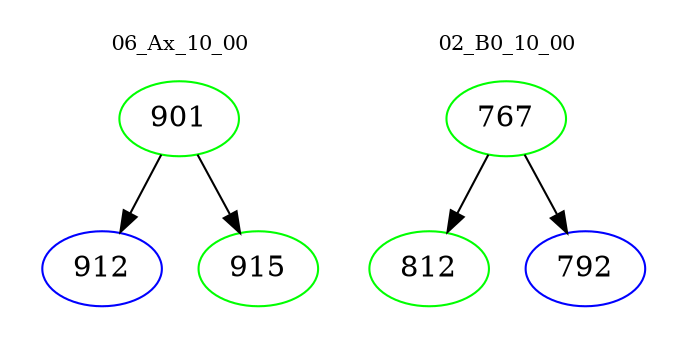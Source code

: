 digraph{
subgraph cluster_0 {
color = white
label = "06_Ax_10_00";
fontsize=10;
T0_901 [label="901", color="green"]
T0_901 -> T0_912 [color="black"]
T0_912 [label="912", color="blue"]
T0_901 -> T0_915 [color="black"]
T0_915 [label="915", color="green"]
}
subgraph cluster_1 {
color = white
label = "02_B0_10_00";
fontsize=10;
T1_767 [label="767", color="green"]
T1_767 -> T1_812 [color="black"]
T1_812 [label="812", color="green"]
T1_767 -> T1_792 [color="black"]
T1_792 [label="792", color="blue"]
}
}
